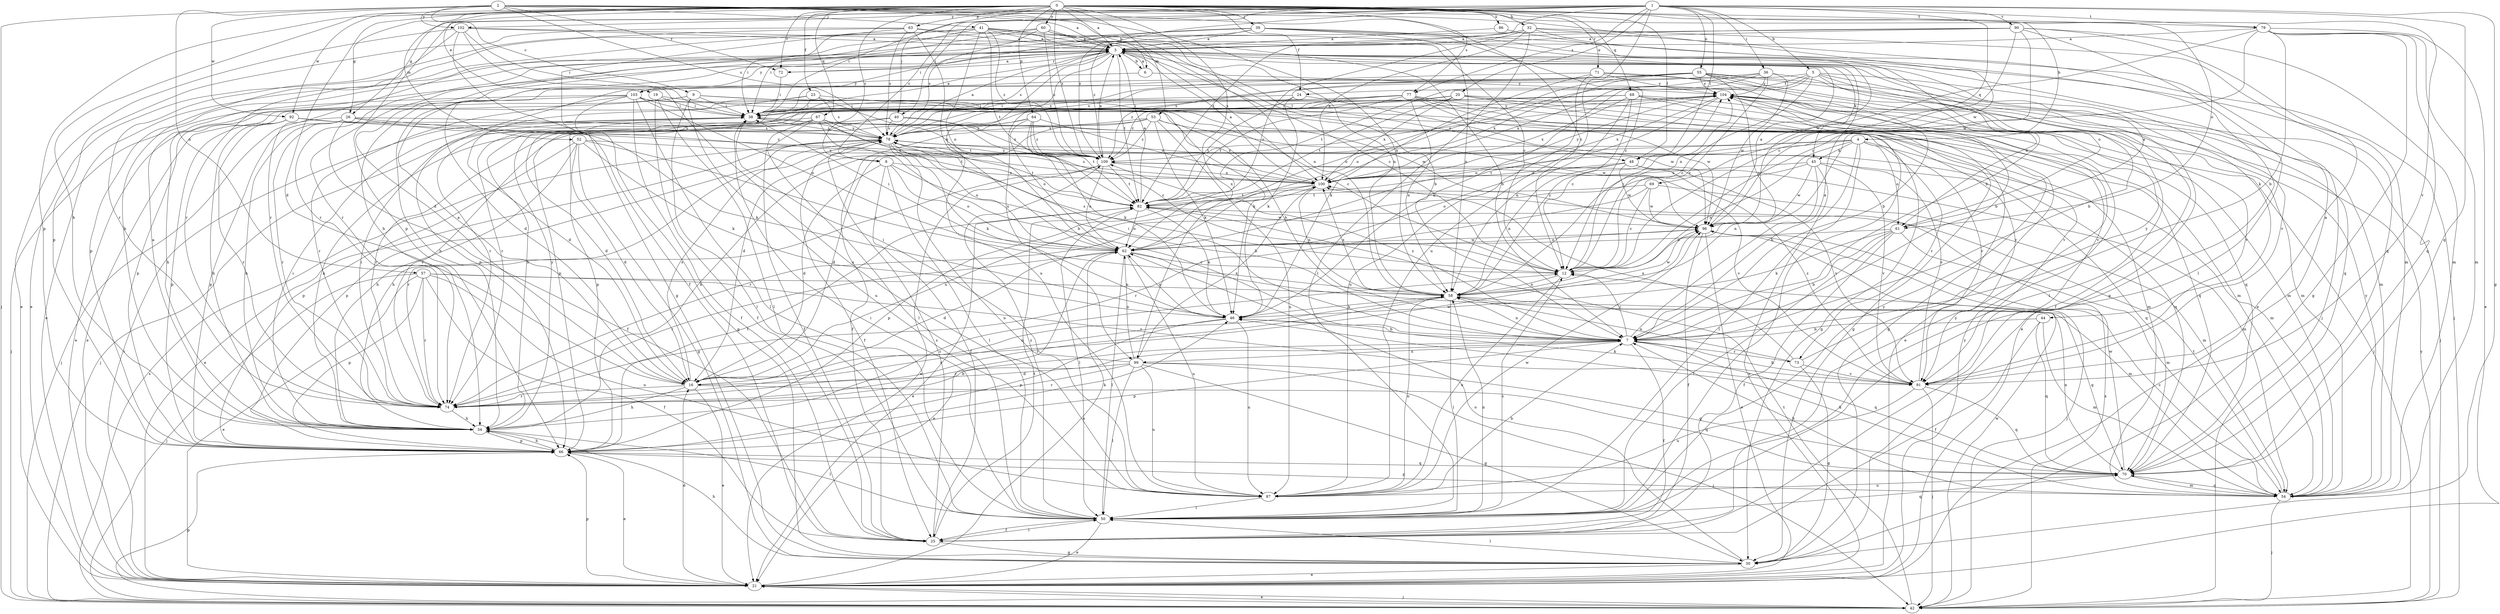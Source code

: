 strict digraph  {
0;
1;
2;
3;
4;
5;
6;
7;
8;
9;
12;
16;
19;
20;
21;
23;
24;
25;
26;
30;
32;
34;
36;
38;
39;
40;
41;
42;
44;
45;
46;
48;
50;
52;
53;
54;
55;
57;
58;
60;
61;
62;
63;
64;
66;
67;
68;
69;
70;
71;
72;
73;
74;
77;
78;
79;
82;
86;
87;
90;
91;
92;
96;
99;
100;
102;
103;
104;
109;
0 -> 3  [label=a];
0 -> 4  [label=b];
0 -> 8  [label=c];
0 -> 16  [label=d];
0 -> 19  [label=e];
0 -> 23  [label=f];
0 -> 24  [label=f];
0 -> 26  [label=g];
0 -> 32  [label=h];
0 -> 34  [label=h];
0 -> 39  [label=j];
0 -> 40  [label=j];
0 -> 48  [label=l];
0 -> 52  [label=m];
0 -> 53  [label=m];
0 -> 60  [label=o];
0 -> 61  [label=o];
0 -> 63  [label=p];
0 -> 64  [label=p];
0 -> 66  [label=p];
0 -> 67  [label=q];
0 -> 68  [label=q];
0 -> 71  [label=r];
0 -> 72  [label=r];
0 -> 77  [label=s];
0 -> 79  [label=t];
0 -> 86  [label=u];
0 -> 92  [label=w];
0 -> 99  [label=x];
0 -> 109  [label=z];
1 -> 5  [label=b];
1 -> 8  [label=c];
1 -> 20  [label=e];
1 -> 26  [label=g];
1 -> 30  [label=g];
1 -> 36  [label=i];
1 -> 38  [label=i];
1 -> 40  [label=j];
1 -> 48  [label=l];
1 -> 55  [label=n];
1 -> 66  [label=p];
1 -> 69  [label=q];
1 -> 70  [label=q];
1 -> 77  [label=s];
1 -> 79  [label=t];
1 -> 82  [label=t];
1 -> 87  [label=u];
1 -> 90  [label=v];
1 -> 102  [label=y];
1 -> 109  [label=z];
2 -> 3  [label=a];
2 -> 6  [label=b];
2 -> 9  [label=c];
2 -> 12  [label=c];
2 -> 41  [label=j];
2 -> 42  [label=j];
2 -> 57  [label=n];
2 -> 58  [label=n];
2 -> 72  [label=r];
2 -> 78  [label=s];
2 -> 91  [label=v];
2 -> 92  [label=w];
2 -> 96  [label=w];
2 -> 102  [label=y];
3 -> 6  [label=b];
3 -> 12  [label=c];
3 -> 21  [label=e];
3 -> 44  [label=k];
3 -> 45  [label=k];
3 -> 48  [label=l];
3 -> 61  [label=o];
3 -> 66  [label=p];
3 -> 72  [label=r];
3 -> 78  [label=s];
3 -> 82  [label=t];
3 -> 87  [label=u];
3 -> 99  [label=x];
3 -> 103  [label=y];
4 -> 7  [label=b];
4 -> 16  [label=d];
4 -> 34  [label=h];
4 -> 45  [label=k];
4 -> 50  [label=l];
4 -> 54  [label=m];
4 -> 58  [label=n];
4 -> 61  [label=o];
4 -> 73  [label=r];
4 -> 82  [label=t];
5 -> 12  [label=c];
5 -> 21  [label=e];
5 -> 24  [label=f];
5 -> 25  [label=f];
5 -> 46  [label=k];
5 -> 61  [label=o];
5 -> 66  [label=p];
5 -> 82  [label=t];
5 -> 91  [label=v];
6 -> 3  [label=a];
6 -> 103  [label=y];
6 -> 104  [label=y];
7 -> 3  [label=a];
7 -> 12  [label=c];
7 -> 25  [label=f];
7 -> 38  [label=i];
7 -> 58  [label=n];
7 -> 66  [label=p];
7 -> 70  [label=q];
7 -> 73  [label=r];
7 -> 74  [label=r];
7 -> 99  [label=x];
7 -> 109  [label=z];
8 -> 7  [label=b];
8 -> 16  [label=d];
8 -> 25  [label=f];
8 -> 50  [label=l];
8 -> 62  [label=o];
8 -> 100  [label=x];
9 -> 12  [label=c];
9 -> 21  [label=e];
9 -> 38  [label=i];
9 -> 50  [label=l];
9 -> 66  [label=p];
9 -> 87  [label=u];
9 -> 91  [label=v];
9 -> 96  [label=w];
12 -> 58  [label=n];
12 -> 78  [label=s];
12 -> 87  [label=u];
12 -> 104  [label=y];
16 -> 3  [label=a];
16 -> 21  [label=e];
16 -> 34  [label=h];
16 -> 58  [label=n];
16 -> 70  [label=q];
16 -> 74  [label=r];
16 -> 78  [label=s];
16 -> 96  [label=w];
16 -> 100  [label=x];
19 -> 7  [label=b];
19 -> 25  [label=f];
19 -> 38  [label=i];
19 -> 50  [label=l];
20 -> 30  [label=g];
20 -> 38  [label=i];
20 -> 50  [label=l];
20 -> 70  [label=q];
20 -> 74  [label=r];
20 -> 82  [label=t];
20 -> 100  [label=x];
21 -> 16  [label=d];
21 -> 38  [label=i];
21 -> 42  [label=j];
21 -> 62  [label=o];
21 -> 66  [label=p];
21 -> 104  [label=y];
23 -> 16  [label=d];
23 -> 21  [label=e];
23 -> 38  [label=i];
23 -> 46  [label=k];
23 -> 78  [label=s];
23 -> 82  [label=t];
24 -> 38  [label=i];
24 -> 46  [label=k];
24 -> 82  [label=t];
24 -> 96  [label=w];
25 -> 30  [label=g];
25 -> 50  [label=l];
25 -> 78  [label=s];
25 -> 82  [label=t];
25 -> 104  [label=y];
26 -> 25  [label=f];
26 -> 34  [label=h];
26 -> 42  [label=j];
26 -> 46  [label=k];
26 -> 66  [label=p];
26 -> 74  [label=r];
26 -> 78  [label=s];
26 -> 100  [label=x];
30 -> 21  [label=e];
30 -> 34  [label=h];
30 -> 50  [label=l];
30 -> 62  [label=o];
32 -> 3  [label=a];
32 -> 30  [label=g];
32 -> 42  [label=j];
32 -> 50  [label=l];
32 -> 62  [label=o];
32 -> 70  [label=q];
32 -> 100  [label=x];
34 -> 3  [label=a];
34 -> 12  [label=c];
34 -> 38  [label=i];
34 -> 50  [label=l];
34 -> 66  [label=p];
34 -> 104  [label=y];
36 -> 7  [label=b];
36 -> 12  [label=c];
36 -> 62  [label=o];
36 -> 78  [label=s];
36 -> 96  [label=w];
36 -> 100  [label=x];
36 -> 104  [label=y];
38 -> 3  [label=a];
38 -> 16  [label=d];
38 -> 70  [label=q];
38 -> 78  [label=s];
38 -> 104  [label=y];
39 -> 3  [label=a];
39 -> 7  [label=b];
39 -> 12  [label=c];
39 -> 38  [label=i];
39 -> 42  [label=j];
39 -> 58  [label=n];
39 -> 74  [label=r];
39 -> 109  [label=z];
40 -> 12  [label=c];
40 -> 34  [label=h];
40 -> 74  [label=r];
40 -> 78  [label=s];
40 -> 109  [label=z];
41 -> 3  [label=a];
41 -> 7  [label=b];
41 -> 16  [label=d];
41 -> 21  [label=e];
41 -> 38  [label=i];
41 -> 58  [label=n];
41 -> 62  [label=o];
41 -> 74  [label=r];
41 -> 82  [label=t];
41 -> 100  [label=x];
41 -> 109  [label=z];
42 -> 21  [label=e];
42 -> 66  [label=p];
42 -> 78  [label=s];
42 -> 82  [label=t];
42 -> 96  [label=w];
42 -> 100  [label=x];
42 -> 104  [label=y];
44 -> 7  [label=b];
44 -> 25  [label=f];
44 -> 54  [label=m];
44 -> 70  [label=q];
45 -> 21  [label=e];
45 -> 58  [label=n];
45 -> 70  [label=q];
45 -> 74  [label=r];
45 -> 91  [label=v];
45 -> 96  [label=w];
45 -> 100  [label=x];
46 -> 7  [label=b];
46 -> 62  [label=o];
46 -> 66  [label=p];
46 -> 74  [label=r];
46 -> 87  [label=u];
48 -> 54  [label=m];
48 -> 58  [label=n];
48 -> 62  [label=o];
48 -> 91  [label=v];
48 -> 96  [label=w];
48 -> 100  [label=x];
50 -> 12  [label=c];
50 -> 21  [label=e];
50 -> 25  [label=f];
50 -> 38  [label=i];
50 -> 58  [label=n];
50 -> 70  [label=q];
50 -> 104  [label=y];
50 -> 109  [label=z];
52 -> 16  [label=d];
52 -> 30  [label=g];
52 -> 34  [label=h];
52 -> 46  [label=k];
52 -> 58  [label=n];
52 -> 66  [label=p];
52 -> 109  [label=z];
53 -> 16  [label=d];
53 -> 46  [label=k];
53 -> 66  [label=p];
53 -> 78  [label=s];
53 -> 87  [label=u];
53 -> 96  [label=w];
53 -> 100  [label=x];
53 -> 109  [label=z];
54 -> 7  [label=b];
54 -> 12  [label=c];
54 -> 42  [label=j];
54 -> 46  [label=k];
54 -> 66  [label=p];
54 -> 70  [label=q];
54 -> 82  [label=t];
54 -> 104  [label=y];
55 -> 7  [label=b];
55 -> 12  [label=c];
55 -> 16  [label=d];
55 -> 34  [label=h];
55 -> 42  [label=j];
55 -> 50  [label=l];
55 -> 54  [label=m];
55 -> 62  [label=o];
55 -> 78  [label=s];
55 -> 100  [label=x];
55 -> 104  [label=y];
55 -> 109  [label=z];
57 -> 21  [label=e];
57 -> 25  [label=f];
57 -> 42  [label=j];
57 -> 58  [label=n];
57 -> 66  [label=p];
57 -> 74  [label=r];
57 -> 87  [label=u];
57 -> 91  [label=v];
58 -> 46  [label=k];
58 -> 50  [label=l];
58 -> 70  [label=q];
58 -> 74  [label=r];
58 -> 96  [label=w];
58 -> 100  [label=x];
58 -> 104  [label=y];
60 -> 3  [label=a];
60 -> 7  [label=b];
60 -> 38  [label=i];
60 -> 58  [label=n];
60 -> 74  [label=r];
60 -> 78  [label=s];
60 -> 109  [label=z];
61 -> 3  [label=a];
61 -> 7  [label=b];
61 -> 25  [label=f];
61 -> 46  [label=k];
61 -> 50  [label=l];
61 -> 54  [label=m];
61 -> 62  [label=o];
62 -> 12  [label=c];
62 -> 16  [label=d];
62 -> 21  [label=e];
62 -> 38  [label=i];
62 -> 50  [label=l];
62 -> 54  [label=m];
62 -> 74  [label=r];
62 -> 87  [label=u];
62 -> 96  [label=w];
63 -> 3  [label=a];
63 -> 30  [label=g];
63 -> 34  [label=h];
63 -> 54  [label=m];
63 -> 62  [label=o];
63 -> 66  [label=p];
63 -> 78  [label=s];
64 -> 25  [label=f];
64 -> 46  [label=k];
64 -> 62  [label=o];
64 -> 78  [label=s];
64 -> 82  [label=t];
64 -> 100  [label=x];
64 -> 109  [label=z];
66 -> 21  [label=e];
66 -> 34  [label=h];
66 -> 46  [label=k];
66 -> 70  [label=q];
66 -> 82  [label=t];
67 -> 7  [label=b];
67 -> 25  [label=f];
67 -> 42  [label=j];
67 -> 50  [label=l];
67 -> 54  [label=m];
67 -> 74  [label=r];
67 -> 78  [label=s];
67 -> 82  [label=t];
68 -> 12  [label=c];
68 -> 30  [label=g];
68 -> 34  [label=h];
68 -> 38  [label=i];
68 -> 42  [label=j];
68 -> 54  [label=m];
68 -> 58  [label=n];
68 -> 100  [label=x];
69 -> 12  [label=c];
69 -> 54  [label=m];
69 -> 74  [label=r];
69 -> 82  [label=t];
69 -> 96  [label=w];
70 -> 54  [label=m];
70 -> 58  [label=n];
70 -> 87  [label=u];
70 -> 96  [label=w];
71 -> 7  [label=b];
71 -> 46  [label=k];
71 -> 70  [label=q];
71 -> 78  [label=s];
71 -> 87  [label=u];
71 -> 104  [label=y];
72 -> 3  [label=a];
72 -> 38  [label=i];
73 -> 30  [label=g];
73 -> 58  [label=n];
73 -> 91  [label=v];
73 -> 100  [label=x];
73 -> 104  [label=y];
74 -> 7  [label=b];
74 -> 34  [label=h];
74 -> 38  [label=i];
77 -> 21  [label=e];
77 -> 30  [label=g];
77 -> 38  [label=i];
77 -> 58  [label=n];
77 -> 66  [label=p];
77 -> 74  [label=r];
77 -> 82  [label=t];
77 -> 91  [label=v];
77 -> 96  [label=w];
77 -> 109  [label=z];
78 -> 3  [label=a];
78 -> 21  [label=e];
78 -> 25  [label=f];
78 -> 34  [label=h];
78 -> 46  [label=k];
78 -> 62  [label=o];
78 -> 66  [label=p];
78 -> 70  [label=q];
78 -> 82  [label=t];
78 -> 87  [label=u];
78 -> 109  [label=z];
79 -> 3  [label=a];
79 -> 7  [label=b];
79 -> 12  [label=c];
79 -> 21  [label=e];
79 -> 30  [label=g];
79 -> 54  [label=m];
79 -> 58  [label=n];
79 -> 70  [label=q];
82 -> 3  [label=a];
82 -> 21  [label=e];
82 -> 46  [label=k];
82 -> 50  [label=l];
82 -> 62  [label=o];
82 -> 96  [label=w];
86 -> 3  [label=a];
86 -> 96  [label=w];
87 -> 7  [label=b];
87 -> 50  [label=l];
87 -> 58  [label=n];
87 -> 96  [label=w];
90 -> 3  [label=a];
90 -> 12  [label=c];
90 -> 21  [label=e];
90 -> 34  [label=h];
90 -> 50  [label=l];
90 -> 54  [label=m];
90 -> 74  [label=r];
90 -> 96  [label=w];
91 -> 3  [label=a];
91 -> 7  [label=b];
91 -> 42  [label=j];
91 -> 46  [label=k];
91 -> 70  [label=q];
91 -> 78  [label=s];
91 -> 87  [label=u];
91 -> 109  [label=z];
92 -> 34  [label=h];
92 -> 66  [label=p];
92 -> 74  [label=r];
92 -> 78  [label=s];
92 -> 91  [label=v];
92 -> 109  [label=z];
96 -> 3  [label=a];
96 -> 21  [label=e];
96 -> 25  [label=f];
96 -> 42  [label=j];
96 -> 62  [label=o];
99 -> 16  [label=d];
99 -> 30  [label=g];
99 -> 38  [label=i];
99 -> 42  [label=j];
99 -> 50  [label=l];
99 -> 62  [label=o];
99 -> 70  [label=q];
99 -> 74  [label=r];
99 -> 87  [label=u];
99 -> 100  [label=x];
100 -> 3  [label=a];
100 -> 58  [label=n];
100 -> 66  [label=p];
100 -> 78  [label=s];
100 -> 82  [label=t];
100 -> 104  [label=y];
102 -> 3  [label=a];
102 -> 12  [label=c];
102 -> 21  [label=e];
102 -> 25  [label=f];
102 -> 38  [label=i];
102 -> 74  [label=r];
102 -> 87  [label=u];
103 -> 25  [label=f];
103 -> 30  [label=g];
103 -> 34  [label=h];
103 -> 38  [label=i];
103 -> 42  [label=j];
103 -> 50  [label=l];
103 -> 54  [label=m];
103 -> 62  [label=o];
103 -> 74  [label=r];
103 -> 91  [label=v];
104 -> 38  [label=i];
104 -> 54  [label=m];
104 -> 62  [label=o];
104 -> 91  [label=v];
104 -> 100  [label=x];
104 -> 109  [label=z];
109 -> 3  [label=a];
109 -> 21  [label=e];
109 -> 62  [label=o];
109 -> 74  [label=r];
109 -> 82  [label=t];
109 -> 91  [label=v];
109 -> 100  [label=x];
}
